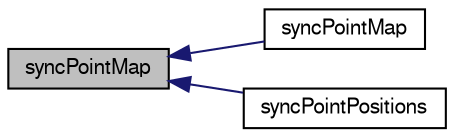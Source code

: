 digraph "syncPointMap"
{
  bgcolor="transparent";
  edge [fontname="FreeSans",fontsize="10",labelfontname="FreeSans",labelfontsize="10"];
  node [fontname="FreeSans",fontsize="10",shape=record];
  rankdir="LR";
  Node1 [label="syncPointMap",height=0.2,width=0.4,color="black", fillcolor="grey75", style="filled" fontcolor="black"];
  Node1 -> Node2 [dir="back",color="midnightblue",fontsize="10",style="solid",fontname="FreeSans"];
  Node2 [label="syncPointMap",height=0.2,width=0.4,color="black",URL="$a02474.html#ad864588aa293408657c82bc7b7916b8e",tooltip="Synchronize values on selected points. "];
  Node1 -> Node3 [dir="back",color="midnightblue",fontsize="10",style="solid",fontname="FreeSans"];
  Node3 [label="syncPointPositions",height=0.2,width=0.4,color="black",URL="$a02474.html#a8a17550a9af72c7dbcbbd336452c1665",tooltip="Synchronize locations on selected points. "];
}
